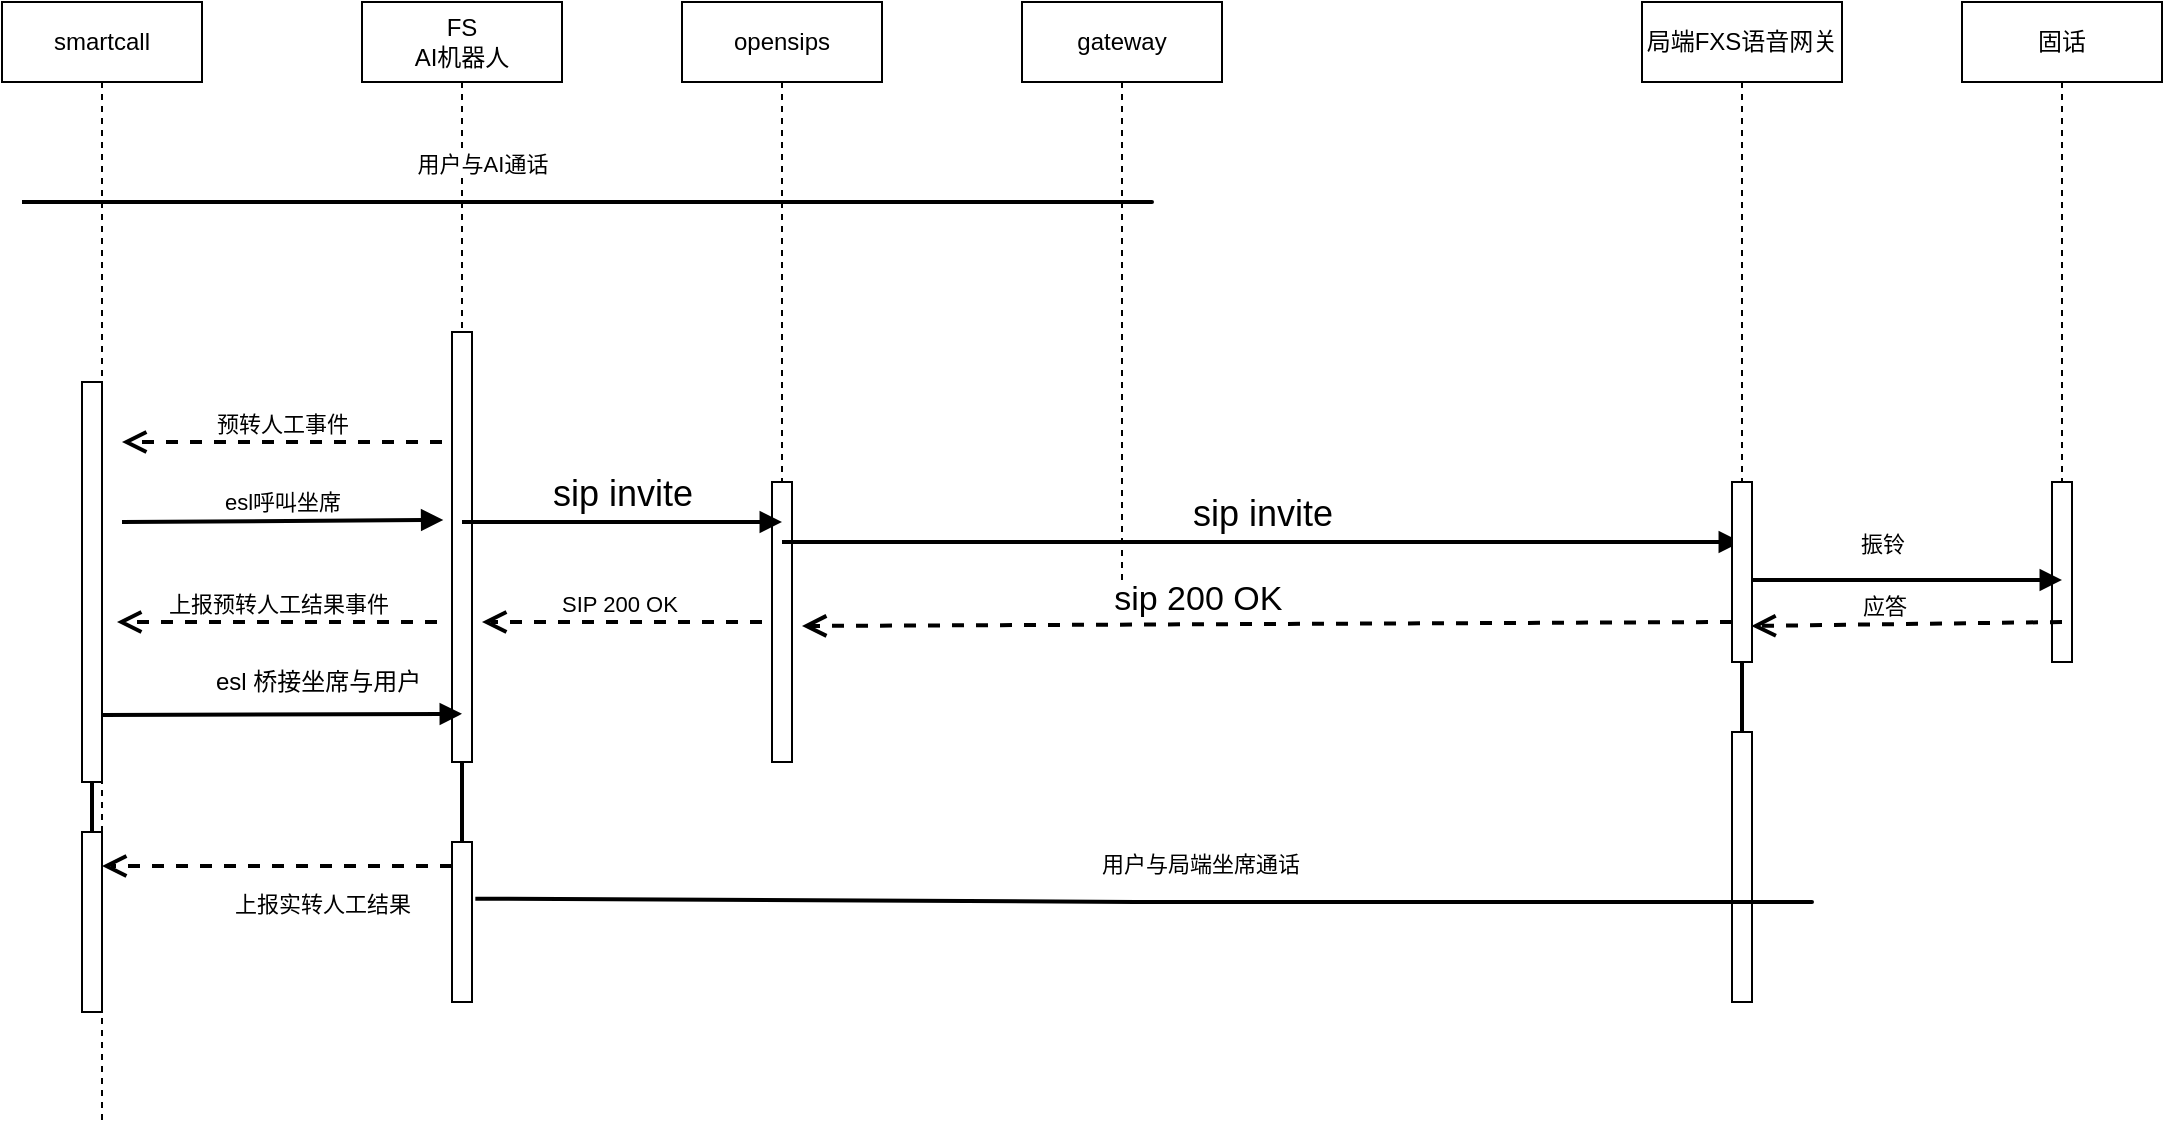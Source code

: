 <mxfile version="10.6.7" type="github"><diagram id="RMmNoxNE2acr0KCUxfcZ" name="第 1 页"><mxGraphModel dx="1295" dy="619" grid="1" gridSize="10" guides="1" tooltips="1" connect="1" arrows="1" fold="1" page="1" pageScale="1" pageWidth="827" pageHeight="1169" math="0" shadow="0"><root><mxCell id="0"/><mxCell id="1" parent="0"/><mxCell id="oOYf7ftWBTHH0KaJbAzJ-1" value="opensips" style="shape=umlLifeline;perimeter=lifelinePerimeter;whiteSpace=wrap;html=1;container=1;collapsible=0;recursiveResize=0;outlineConnect=0;" parent="1" vertex="1"><mxGeometry x="400" y="40" width="100" height="380" as="geometry"/></mxCell><mxCell id="ldDXXYVfBYKAtvx2-zG--40" value="" style="html=1;points=[];perimeter=orthogonalPerimeter;" vertex="1" parent="oOYf7ftWBTHH0KaJbAzJ-1"><mxGeometry x="45" y="240" width="10" height="140" as="geometry"/></mxCell><mxCell id="oOYf7ftWBTHH0KaJbAzJ-2" value="FS&lt;br&gt;AI机器人&lt;br&gt;" style="shape=umlLifeline;perimeter=lifelinePerimeter;whiteSpace=wrap;html=1;container=1;collapsible=0;recursiveResize=0;outlineConnect=0;" parent="1" vertex="1"><mxGeometry x="240" y="40" width="100" height="380" as="geometry"/></mxCell><mxCell id="ldDXXYVfBYKAtvx2-zG--21" value="" style="html=1;points=[];perimeter=orthogonalPerimeter;" vertex="1" parent="oOYf7ftWBTHH0KaJbAzJ-2"><mxGeometry x="45" y="165" width="10" height="215" as="geometry"/></mxCell><mxCell id="ldDXXYVfBYKAtvx2-zG--43" value="SIP 200 OK&amp;nbsp;" style="html=1;verticalAlign=bottom;endArrow=open;dashed=1;endSize=8;strokeWidth=2;" edge="1" parent="oOYf7ftWBTHH0KaJbAzJ-2"><mxGeometry relative="1" as="geometry"><mxPoint x="200" y="310" as="sourcePoint"/><mxPoint x="60" y="310" as="targetPoint"/></mxGeometry></mxCell><mxCell id="oOYf7ftWBTHH0KaJbAzJ-3" value="smartcall" style="shape=umlLifeline;perimeter=lifelinePerimeter;whiteSpace=wrap;html=1;container=1;collapsible=0;recursiveResize=0;outlineConnect=0;" parent="1" vertex="1"><mxGeometry x="60" y="40" width="100" height="560" as="geometry"/></mxCell><mxCell id="ldDXXYVfBYKAtvx2-zG--63" value="" style="edgeStyle=orthogonalEdgeStyle;rounded=0;orthogonalLoop=1;jettySize=auto;html=1;endArrow=none;endFill=0;strokeWidth=2;" edge="1" parent="oOYf7ftWBTHH0KaJbAzJ-3" source="ldDXXYVfBYKAtvx2-zG--26" target="ldDXXYVfBYKAtvx2-zG--62"><mxGeometry relative="1" as="geometry"/></mxCell><mxCell id="ldDXXYVfBYKAtvx2-zG--26" value="" style="html=1;points=[];perimeter=orthogonalPerimeter;" vertex="1" parent="oOYf7ftWBTHH0KaJbAzJ-3"><mxGeometry x="40" y="190" width="10" height="200" as="geometry"/></mxCell><mxCell id="ldDXXYVfBYKAtvx2-zG--62" value="" style="html=1;points=[];perimeter=orthogonalPerimeter;" vertex="1" parent="oOYf7ftWBTHH0KaJbAzJ-3"><mxGeometry x="40" y="415" width="10" height="90" as="geometry"/></mxCell><mxCell id="ldDXXYVfBYKAtvx2-zG--27" value="预转人工事件" style="html=1;verticalAlign=bottom;endArrow=open;dashed=1;endSize=8;strokeWidth=2;" edge="1" parent="oOYf7ftWBTHH0KaJbAzJ-3"><mxGeometry relative="1" as="geometry"><mxPoint x="220" y="220" as="sourcePoint"/><mxPoint x="60" y="220" as="targetPoint"/></mxGeometry></mxCell><mxCell id="ldDXXYVfBYKAtvx2-zG--31" value="esl呼叫坐席" style="html=1;verticalAlign=bottom;endArrow=block;strokeWidth=2;entryX=-0.433;entryY=0.437;entryDx=0;entryDy=0;entryPerimeter=0;" edge="1" parent="oOYf7ftWBTHH0KaJbAzJ-3" target="ldDXXYVfBYKAtvx2-zG--21"><mxGeometry width="80" relative="1" as="geometry"><mxPoint x="60" y="260" as="sourcePoint"/><mxPoint x="210" y="257" as="targetPoint"/></mxGeometry></mxCell><mxCell id="oOYf7ftWBTHH0KaJbAzJ-10" value="gateway" style="shape=umlLifeline;perimeter=lifelinePerimeter;whiteSpace=wrap;html=1;container=1;collapsible=0;recursiveResize=0;outlineConnect=0;" parent="1" vertex="1"><mxGeometry x="570" y="40" width="100" height="300" as="geometry"/></mxCell><mxCell id="ldDXXYVfBYKAtvx2-zG--14" value="用户与AI通话" style="html=1;verticalAlign=bottom;endArrow=none;endFill=0;strokeWidth=2;" edge="1" parent="1"><mxGeometry x="0.039" y="160" width="80" relative="1" as="geometry"><mxPoint x="70" y="140" as="sourcePoint"/><mxPoint x="460" y="140" as="targetPoint"/><Array as="points"><mxPoint x="459.5" y="140"/><mxPoint x="640" y="140"/></Array><mxPoint x="-160" y="150" as="offset"/></mxGeometry></mxCell><mxCell id="ldDXXYVfBYKAtvx2-zG--18" value="局端FXS语音网关" style="shape=umlLifeline;perimeter=lifelinePerimeter;whiteSpace=wrap;html=1;container=1;collapsible=0;recursiveResize=0;outlineConnect=0;" vertex="1" parent="1"><mxGeometry x="880" y="40" width="100" height="300" as="geometry"/></mxCell><mxCell id="ldDXXYVfBYKAtvx2-zG--19" value="固话" style="shape=umlLifeline;perimeter=lifelinePerimeter;whiteSpace=wrap;html=1;container=1;collapsible=0;recursiveResize=0;outlineConnect=0;" vertex="1" parent="1"><mxGeometry x="1040" y="40" width="100" height="330" as="geometry"/></mxCell><mxCell id="ldDXXYVfBYKAtvx2-zG--35" value="" style="html=1;points=[];perimeter=orthogonalPerimeter;" vertex="1" parent="ldDXXYVfBYKAtvx2-zG--19"><mxGeometry x="45" y="240" width="10" height="90" as="geometry"/></mxCell><mxCell id="ldDXXYVfBYKAtvx2-zG--32" value="&lt;font style=&quot;font-size: 18px&quot;&gt;sip invite&lt;/font&gt;" style="html=1;verticalAlign=bottom;endArrow=block;strokeWidth=2;" edge="1" parent="1"><mxGeometry width="80" relative="1" as="geometry"><mxPoint x="290" y="300" as="sourcePoint"/><mxPoint x="450" y="300" as="targetPoint"/></mxGeometry></mxCell><mxCell id="ldDXXYVfBYKAtvx2-zG--33" value="&lt;font style=&quot;font-size: 18px&quot;&gt;sip invite&lt;/font&gt;" style="html=1;verticalAlign=bottom;endArrow=block;strokeWidth=2;" edge="1" parent="1" target="ldDXXYVfBYKAtvx2-zG--18"><mxGeometry width="80" relative="1" as="geometry"><mxPoint x="450" y="310" as="sourcePoint"/><mxPoint x="610" y="310" as="targetPoint"/></mxGeometry></mxCell><mxCell id="ldDXXYVfBYKAtvx2-zG--34" value="振铃" style="html=1;verticalAlign=bottom;endArrow=block;strokeWidth=2;" edge="1" parent="1"><mxGeometry x="-0.125" y="9" width="80" relative="1" as="geometry"><mxPoint x="930" y="329" as="sourcePoint"/><mxPoint x="1090" y="329" as="targetPoint"/><mxPoint as="offset"/></mxGeometry></mxCell><mxCell id="ldDXXYVfBYKAtvx2-zG--59" value="" style="edgeStyle=orthogonalEdgeStyle;rounded=0;orthogonalLoop=1;jettySize=auto;html=1;endArrow=none;endFill=0;strokeWidth=2;" edge="1" parent="1" source="ldDXXYVfBYKAtvx2-zG--36" target="ldDXXYVfBYKAtvx2-zG--58"><mxGeometry relative="1" as="geometry"/></mxCell><mxCell id="ldDXXYVfBYKAtvx2-zG--36" value="" style="html=1;points=[];perimeter=orthogonalPerimeter;" vertex="1" parent="1"><mxGeometry x="925" y="280" width="10" height="90" as="geometry"/></mxCell><mxCell id="ldDXXYVfBYKAtvx2-zG--58" value="" style="html=1;points=[];perimeter=orthogonalPerimeter;" vertex="1" parent="1"><mxGeometry x="925" y="405" width="10" height="135" as="geometry"/></mxCell><mxCell id="ldDXXYVfBYKAtvx2-zG--38" value="应答" style="html=1;verticalAlign=bottom;endArrow=open;dashed=1;endSize=8;strokeWidth=2;entryX=0.967;entryY=0.8;entryDx=0;entryDy=0;entryPerimeter=0;" edge="1" parent="1" target="ldDXXYVfBYKAtvx2-zG--36"><mxGeometry x="0.143" relative="1" as="geometry"><mxPoint x="1090" y="350" as="sourcePoint"/><mxPoint x="950" y="350" as="targetPoint"/><mxPoint as="offset"/></mxGeometry></mxCell><mxCell id="ldDXXYVfBYKAtvx2-zG--39" value="&lt;font style=&quot;font-size: 17px&quot;&gt;sip 200 OK&amp;nbsp;&lt;/font&gt;" style="html=1;verticalAlign=bottom;endArrow=open;dashed=1;endSize=8;strokeWidth=2;" edge="1" parent="1"><mxGeometry x="0.143" relative="1" as="geometry"><mxPoint x="925" y="350" as="sourcePoint"/><mxPoint x="460" y="352" as="targetPoint"/><mxPoint as="offset"/></mxGeometry></mxCell><mxCell id="ldDXXYVfBYKAtvx2-zG--47" value="" style="html=1;verticalAlign=bottom;endArrow=block;strokeWidth=2;entryX=0.5;entryY=0.888;entryDx=0;entryDy=0;entryPerimeter=0;" edge="1" parent="1" target="ldDXXYVfBYKAtvx2-zG--21"><mxGeometry width="80" relative="1" as="geometry"><mxPoint x="110" y="396.5" as="sourcePoint"/><mxPoint x="270" y="396" as="targetPoint"/></mxGeometry></mxCell><mxCell id="ldDXXYVfBYKAtvx2-zG--51" value="上报预转人工结果事件" style="html=1;verticalAlign=bottom;endArrow=open;dashed=1;endSize=8;strokeWidth=2;" edge="1" parent="1"><mxGeometry relative="1" as="geometry"><mxPoint x="277.5" y="350" as="sourcePoint"/><mxPoint x="117.5" y="350" as="targetPoint"/></mxGeometry></mxCell><mxCell id="ldDXXYVfBYKAtvx2-zG--52" value="esl 桥接坐席与用户" style="text;html=1;resizable=0;points=[];autosize=1;align=left;verticalAlign=top;spacingTop=-4;" vertex="1" parent="1"><mxGeometry x="165" y="370" width="150" height="10" as="geometry"/></mxCell><mxCell id="ldDXXYVfBYKAtvx2-zG--57" value="用户与局端坐席通话" style="html=1;verticalAlign=bottom;endArrow=none;endFill=0;strokeWidth=2;exitX=1.167;exitY=0.354;exitDx=0;exitDy=0;exitPerimeter=0;" edge="1" parent="1" source="ldDXXYVfBYKAtvx2-zG--60"><mxGeometry x="0.039" y="160" width="80" relative="1" as="geometry"><mxPoint x="280" y="490" as="sourcePoint"/><mxPoint x="637.5" y="490" as="targetPoint"/><Array as="points"><mxPoint x="637" y="490"/><mxPoint x="970" y="490"/></Array><mxPoint x="-160" y="150" as="offset"/></mxGeometry></mxCell><mxCell id="ldDXXYVfBYKAtvx2-zG--60" value="" style="html=1;points=[];perimeter=orthogonalPerimeter;" vertex="1" parent="1"><mxGeometry x="285" y="460" width="10" height="80" as="geometry"/></mxCell><mxCell id="ldDXXYVfBYKAtvx2-zG--61" value="" style="edgeStyle=orthogonalEdgeStyle;rounded=0;orthogonalLoop=1;jettySize=auto;html=1;endArrow=none;endFill=0;strokeWidth=2;" edge="1" parent="1" source="ldDXXYVfBYKAtvx2-zG--21" target="ldDXXYVfBYKAtvx2-zG--60"><mxGeometry relative="1" as="geometry"/></mxCell><mxCell id="ldDXXYVfBYKAtvx2-zG--64" value="上报实转人工结果" style="html=1;verticalAlign=bottom;endArrow=open;dashed=1;endSize=8;strokeWidth=2;" edge="1" parent="1" target="oOYf7ftWBTHH0KaJbAzJ-3"><mxGeometry x="-0.259" y="28" relative="1" as="geometry"><mxPoint x="285" y="472" as="sourcePoint"/><mxPoint x="125" y="472" as="targetPoint"/><mxPoint as="offset"/></mxGeometry></mxCell></root></mxGraphModel></diagram></mxfile>